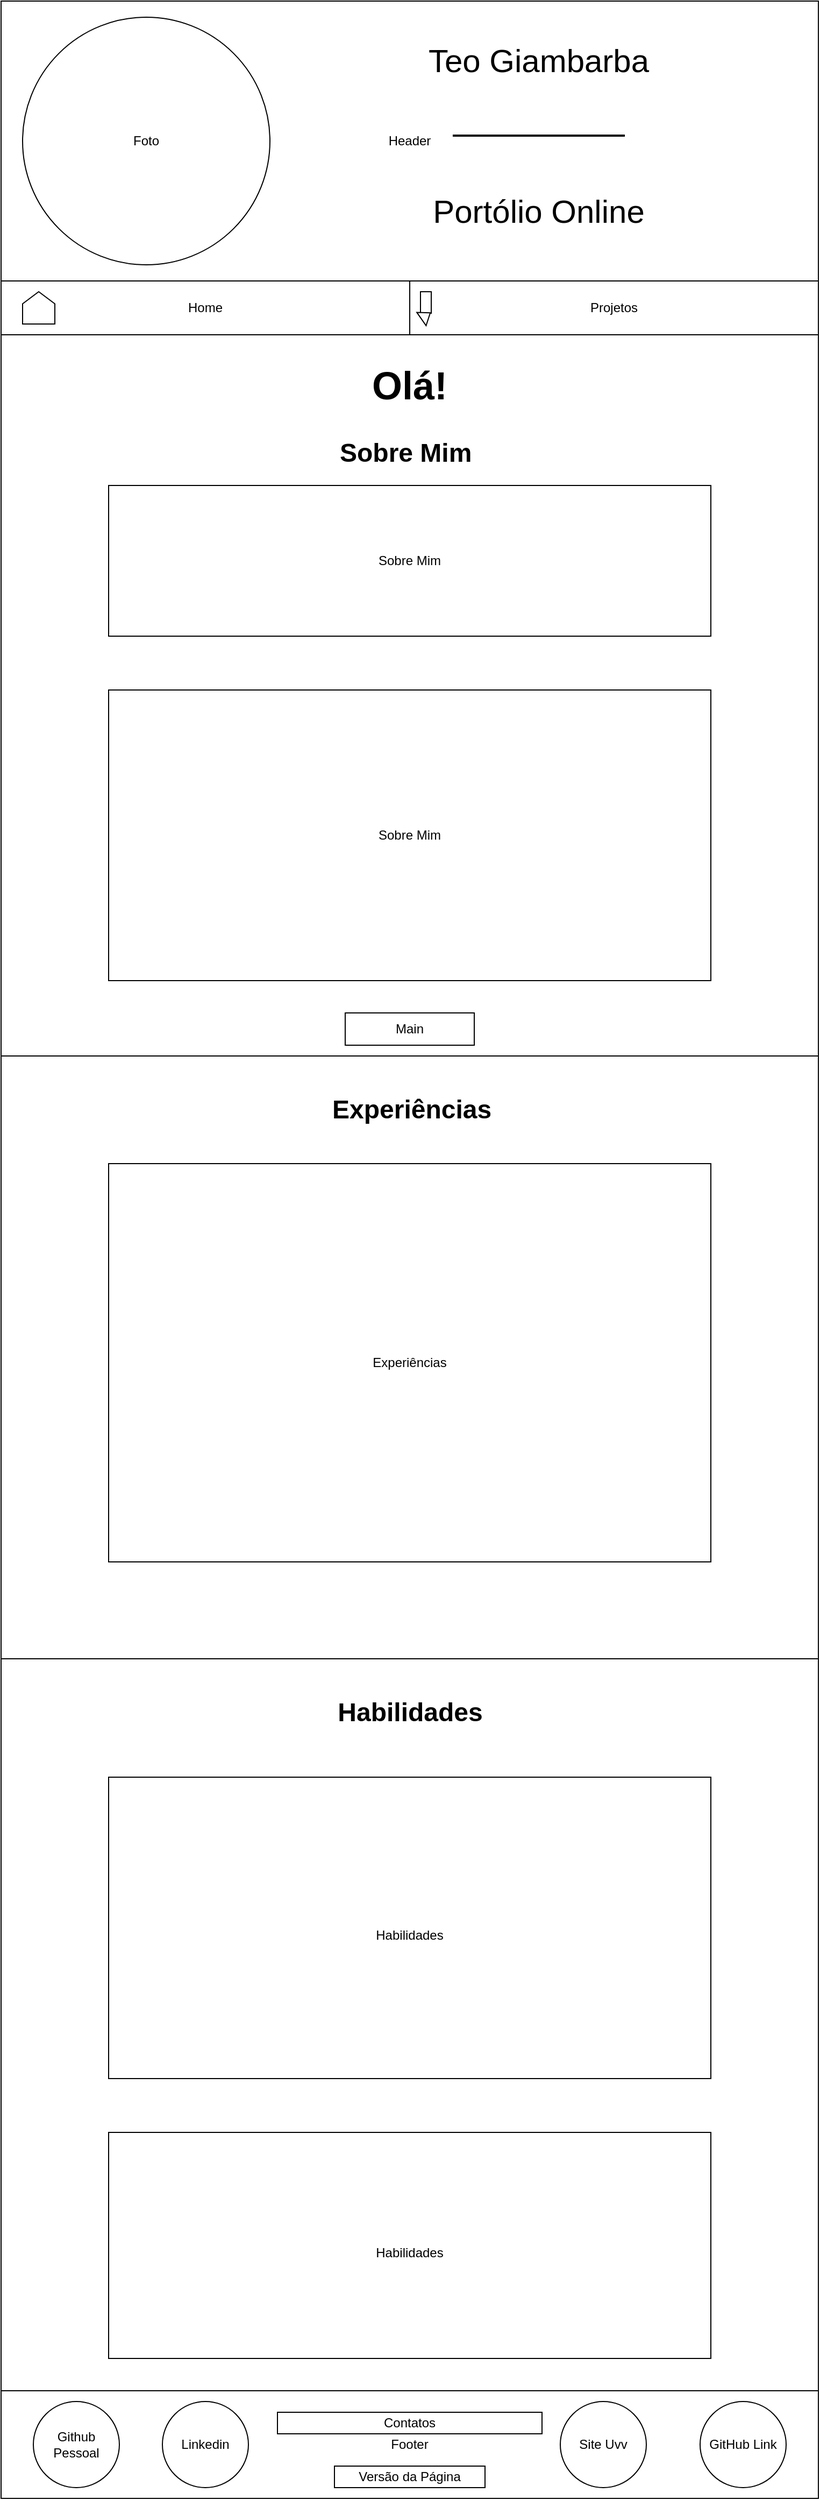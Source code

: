 <mxfile>
    <diagram name="Página-1" id="UM7KmXvlQZvRodMDoZGP">
        <mxGraphModel dx="1370" dy="787" grid="1" gridSize="10" guides="1" tooltips="1" connect="1" arrows="1" fold="1" page="1" pageScale="1" pageWidth="827" pageHeight="1169" math="0" shadow="0">
            <root>
                <mxCell id="0"/>
                <mxCell id="1" parent="0"/>
                <mxCell id="phdum09Gdtg03mPAm3mA-1" value="Main" style="rounded=0;whiteSpace=wrap;html=1;" parent="1" vertex="1">
                    <mxGeometry x="40" y="40" width="760" height="2270" as="geometry"/>
                </mxCell>
                <mxCell id="phdum09Gdtg03mPAm3mA-3" value="Header" style="rounded=0;whiteSpace=wrap;html=1;" parent="1" vertex="1">
                    <mxGeometry x="40" width="760" height="260" as="geometry"/>
                </mxCell>
                <mxCell id="phdum09Gdtg03mPAm3mA-6" value="Home" style="rounded=0;whiteSpace=wrap;html=1;" parent="1" vertex="1">
                    <mxGeometry x="40" y="260" width="380" height="50" as="geometry"/>
                </mxCell>
                <mxCell id="phdum09Gdtg03mPAm3mA-12" value="Projetos" style="rounded=0;whiteSpace=wrap;html=1;" parent="1" vertex="1">
                    <mxGeometry x="420" y="260" width="380" height="50" as="geometry"/>
                </mxCell>
                <mxCell id="phdum09Gdtg03mPAm3mA-13" value="Footer" style="rounded=0;whiteSpace=wrap;html=1;" parent="1" vertex="1">
                    <mxGeometry x="40" y="2220" width="760" height="100" as="geometry"/>
                </mxCell>
                <mxCell id="phdum09Gdtg03mPAm3mA-18" value="Foto" style="ellipse;whiteSpace=wrap;html=1;aspect=fixed;" parent="1" vertex="1">
                    <mxGeometry x="60" y="15" width="230" height="230" as="geometry"/>
                </mxCell>
                <mxCell id="phdum09Gdtg03mPAm3mA-19" value="Github Pessoal" style="ellipse;whiteSpace=wrap;html=1;aspect=fixed;" parent="1" vertex="1">
                    <mxGeometry x="70" y="2230" width="80" height="80" as="geometry"/>
                </mxCell>
                <mxCell id="phdum09Gdtg03mPAm3mA-20" value="Linkedin" style="ellipse;whiteSpace=wrap;html=1;aspect=fixed;" parent="1" vertex="1">
                    <mxGeometry x="190" y="2230" width="80" height="80" as="geometry"/>
                </mxCell>
                <mxCell id="phdum09Gdtg03mPAm3mA-21" value="GitHub Link" style="ellipse;whiteSpace=wrap;html=1;aspect=fixed;" parent="1" vertex="1">
                    <mxGeometry x="690" y="2230" width="80" height="80" as="geometry"/>
                </mxCell>
                <mxCell id="phdum09Gdtg03mPAm3mA-22" value="Site Uvv" style="ellipse;whiteSpace=wrap;html=1;aspect=fixed;" parent="1" vertex="1">
                    <mxGeometry x="560" y="2230" width="80" height="80" as="geometry"/>
                </mxCell>
                <mxCell id="phdum09Gdtg03mPAm3mA-23" value="Contatos" style="rounded=0;whiteSpace=wrap;html=1;" parent="1" vertex="1">
                    <mxGeometry x="297" y="2240" width="246" height="20" as="geometry"/>
                </mxCell>
                <mxCell id="phdum09Gdtg03mPAm3mA-26" value="Versão da Página" style="rounded=0;whiteSpace=wrap;html=1;" parent="1" vertex="1">
                    <mxGeometry x="350" y="2290" width="140" height="20" as="geometry"/>
                </mxCell>
                <mxCell id="4" value="Sobre Mim" style="rounded=0;whiteSpace=wrap;html=1;" parent="1" vertex="1">
                    <mxGeometry x="140" y="640" width="560" height="270" as="geometry"/>
                </mxCell>
                <mxCell id="5" value="Sobre Mim" style="rounded=0;whiteSpace=wrap;html=1;" parent="1" vertex="1">
                    <mxGeometry x="140" y="450" width="560" height="140" as="geometry"/>
                </mxCell>
                <mxCell id="9" value="" style="shape=offPageConnector;whiteSpace=wrap;html=1;rotation=-180;" parent="1" vertex="1">
                    <mxGeometry x="60" y="270" width="30" height="30" as="geometry"/>
                </mxCell>
                <mxCell id="10" value="Experiências" style="rounded=0;whiteSpace=wrap;html=1;" parent="1" vertex="1">
                    <mxGeometry x="140" y="1080" width="560" height="370" as="geometry"/>
                </mxCell>
                <mxCell id="11" value="Main" style="rounded=0;whiteSpace=wrap;html=1;" parent="1" vertex="1">
                    <mxGeometry x="360" y="940" width="120" height="30" as="geometry"/>
                </mxCell>
                <mxCell id="13" value="" style="shape=crossbar;whiteSpace=wrap;html=1;rounded=1;" parent="1" vertex="1">
                    <mxGeometry x="40" y="970" width="760" height="20" as="geometry"/>
                </mxCell>
                <mxCell id="21" value="Portólio Online" style="text;html=1;strokeColor=none;fillColor=none;align=center;verticalAlign=middle;whiteSpace=wrap;rounded=0;fontSize=30;" parent="1" vertex="1">
                    <mxGeometry x="310" y="160" width="460" height="70" as="geometry"/>
                </mxCell>
                <mxCell id="22" value="Teo Giambarba" style="text;html=1;strokeColor=none;fillColor=none;align=center;verticalAlign=middle;whiteSpace=wrap;rounded=0;fontSize=30;" parent="1" vertex="1">
                    <mxGeometry x="310" y="20" width="460" height="70" as="geometry"/>
                </mxCell>
                <mxCell id="24" value="" style="line;strokeWidth=2;html=1;fontSize=30;" parent="1" vertex="1">
                    <mxGeometry x="460" y="120" width="160" height="10" as="geometry"/>
                </mxCell>
                <mxCell id="25" value="&lt;font style=&quot;font-size: 12px;&quot;&gt;Habilidades&lt;/font&gt;" style="rounded=0;whiteSpace=wrap;html=1;fontSize=30;" parent="1" vertex="1">
                    <mxGeometry x="140" y="1650" width="560" height="280" as="geometry"/>
                </mxCell>
                <mxCell id="26" value="" style="shape=crossbar;whiteSpace=wrap;html=1;rounded=1;" parent="1" vertex="1">
                    <mxGeometry x="40" y="1530" width="760" height="20" as="geometry"/>
                </mxCell>
                <mxCell id="28" value="&lt;h1&gt;Habilidades&lt;/h1&gt;" style="text;html=1;strokeColor=none;fillColor=none;spacing=5;spacingTop=-20;whiteSpace=wrap;overflow=hidden;rounded=0;fontSize=12;align=center;" parent="1" vertex="1">
                    <mxGeometry x="272.5" y="1570" width="295" height="40" as="geometry"/>
                </mxCell>
                <mxCell id="29" value="&lt;h1&gt;Experiências&lt;/h1&gt;" style="text;html=1;strokeColor=none;fillColor=none;spacing=5;spacingTop=-20;whiteSpace=wrap;overflow=hidden;rounded=0;fontSize=12;" parent="1" vertex="1">
                    <mxGeometry x="342.5" y="1010" width="155" height="40" as="geometry"/>
                </mxCell>
                <mxCell id="30" value="&lt;h1&gt;&lt;font style=&quot;font-size: 36px;&quot;&gt;Olá!&lt;/font&gt;&lt;/h1&gt;" style="text;html=1;strokeColor=none;fillColor=none;spacing=5;spacingTop=-20;whiteSpace=wrap;overflow=hidden;rounded=0;fontSize=12;align=left;" parent="1" vertex="1">
                    <mxGeometry x="379.5" y="330" width="81" height="50" as="geometry"/>
                </mxCell>
                <mxCell id="31" value="&lt;h1&gt;Sobre Mim&lt;/h1&gt;" style="text;html=1;strokeColor=none;fillColor=none;spacing=5;spacingTop=-20;whiteSpace=wrap;overflow=hidden;rounded=0;fontSize=12;" parent="1" vertex="1">
                    <mxGeometry x="350" y="400" width="140" height="40" as="geometry"/>
                </mxCell>
                <mxCell id="32" value="" style="rounded=0;whiteSpace=wrap;html=1;fontSize=36;" parent="1" vertex="1">
                    <mxGeometry x="430" y="270" width="10" height="20" as="geometry"/>
                </mxCell>
                <mxCell id="33" value="" style="triangle;whiteSpace=wrap;html=1;fontSize=36;rotation=-35;" parent="1" vertex="1">
                    <mxGeometry x="430" y="285" width="10" height="15" as="geometry"/>
                </mxCell>
                <mxCell id="34" value="&lt;font style=&quot;font-size: 12px;&quot;&gt;Habilidades&lt;/font&gt;" style="rounded=0;whiteSpace=wrap;html=1;fontSize=30;" parent="1" vertex="1">
                    <mxGeometry x="140" y="1980" width="560" height="210" as="geometry"/>
                </mxCell>
            </root>
        </mxGraphModel>
    </diagram>
</mxfile>